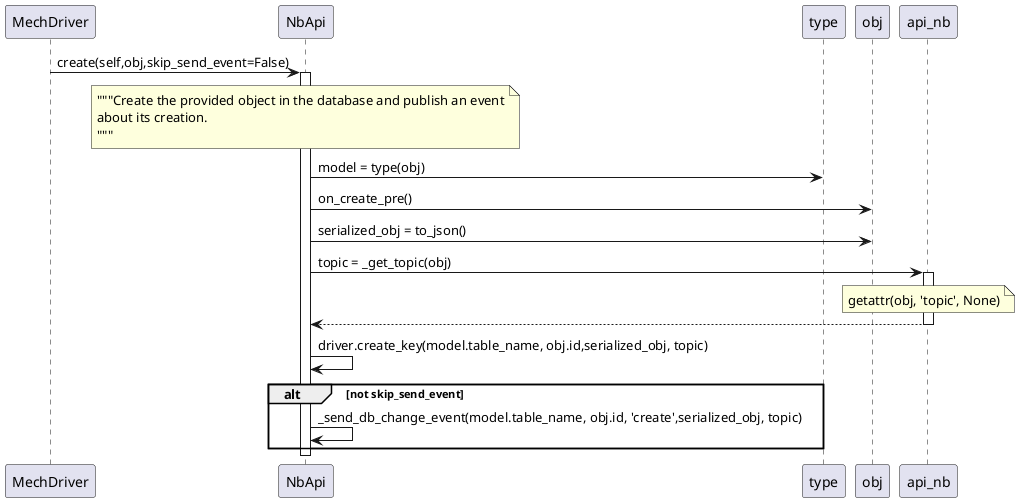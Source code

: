 @startuml create obj
MechDriver->NbApi:create(self,obj,skip_send_event=False)
activate NbApi
note over NbApi
    """Create the provided object in the database and publish an event
    about its creation.
    """
end note
NbApi->type:model = type(obj)
NbApi->obj:on_create_pre()
NbApi->obj:serialized_obj = to_json()
NbApi->api_nb:topic = _get_topic(obj)
activate api_nb
note over api_nb
    getattr(obj, 'topic', None)
end note
api_nb-->NbApi
deactivate
NbApi->NbApi:driver.create_key(model.table_name, obj.id,serialized_obj, topic)
alt not skip_send_event
    NbApi->NbApi:_send_db_change_event(model.table_name, obj.id, 'create',serialized_obj, topic)
end
deactivate
@enduml